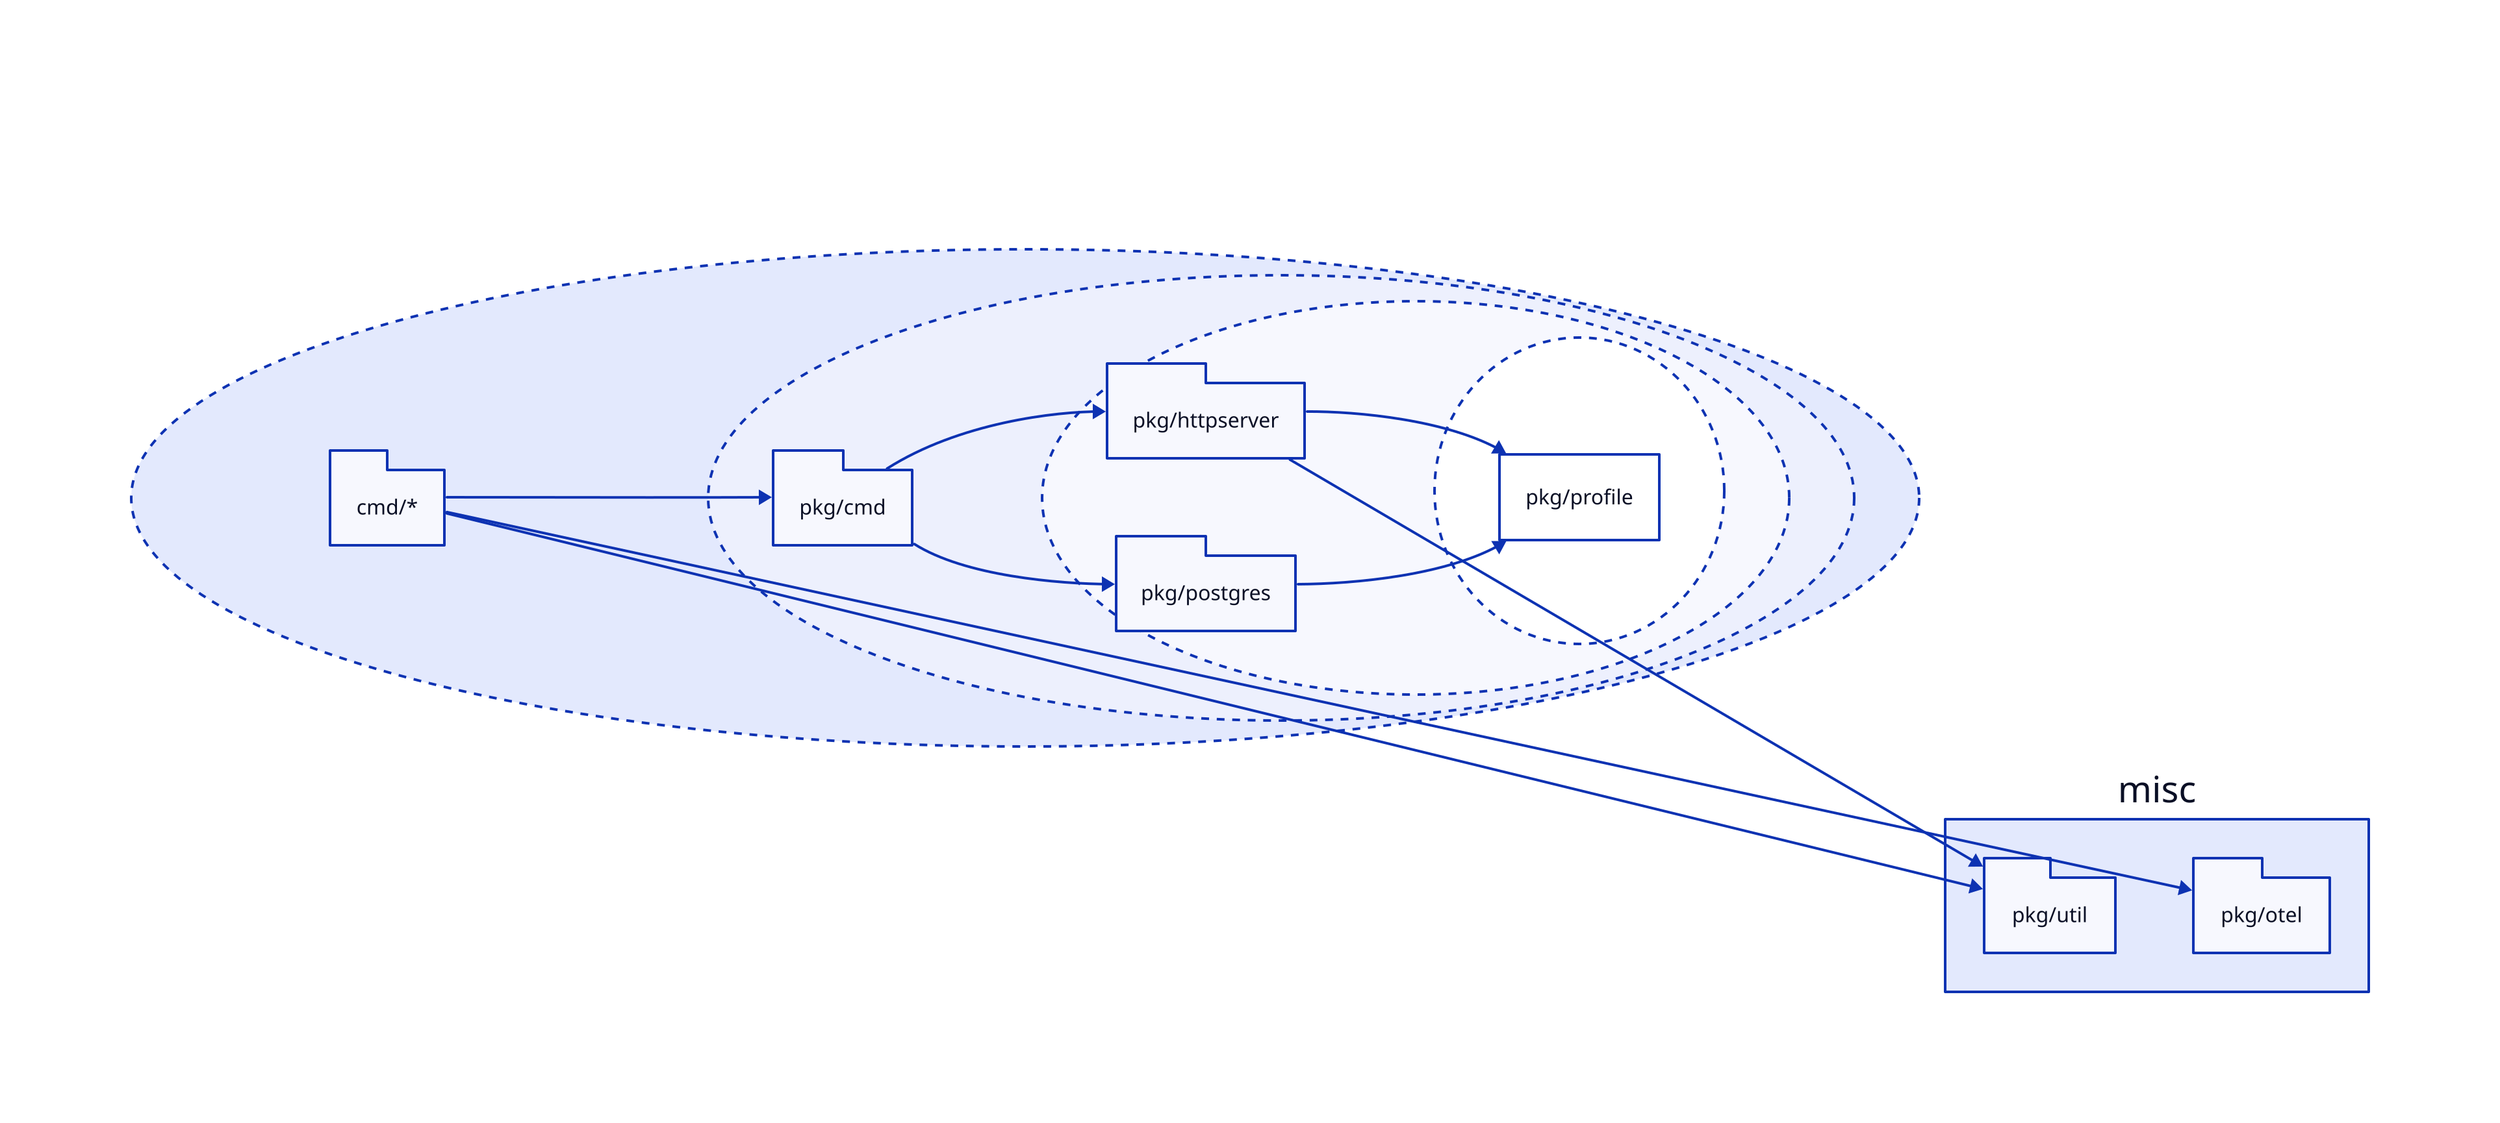 direction: right

classes: {
  Layer: {
    shape: circle
    style: {
      stroke-dash: 3
    }
  }

  Package: {
    shape: package
  }
}

title: |md
  # Package Dependency
|

l1: "" {
  class: Layer

  l2: "" {
    class: Layer

    l3: "" {
      class: Layer

      l4: "" {
        class: Layer

        profile: "pkg/profile"
      }

      httpserver: "pkg/httpserver" {
        class: Package
      }
      httpserver -> l4.profile

      postgres: "pkg/postgres" {
        class: Package
      }
      postgres -> l4.profile
    }

    cmd: "pkg/cmd" {
      class: Package
    }
    cmd -> l3.httpserver
    cmd -> l3.postgres
  }

  main: "cmd/*" {
    class: Package
  }
  main -> l2.cmd
}
l1.main -> misc.util
l1.main -> misc.otel
l1.l2.l3.httpserver -> misc.util

misc: {
  near: bottom-right

  util: pkg/util {
    class: Package
  }
  otel: pkg/otel {
    class: Package
  }
}
